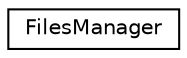digraph "Graphical Class Hierarchy"
{
 // LATEX_PDF_SIZE
  edge [fontname="Helvetica",fontsize="10",labelfontname="Helvetica",labelfontsize="10"];
  node [fontname="Helvetica",fontsize="10",shape=record];
  rankdir="LR";
  Node0 [label="FilesManager",height=0.2,width=0.4,color="black", fillcolor="white", style="filled",URL="$class_files_manager.html",tooltip=" "];
}
